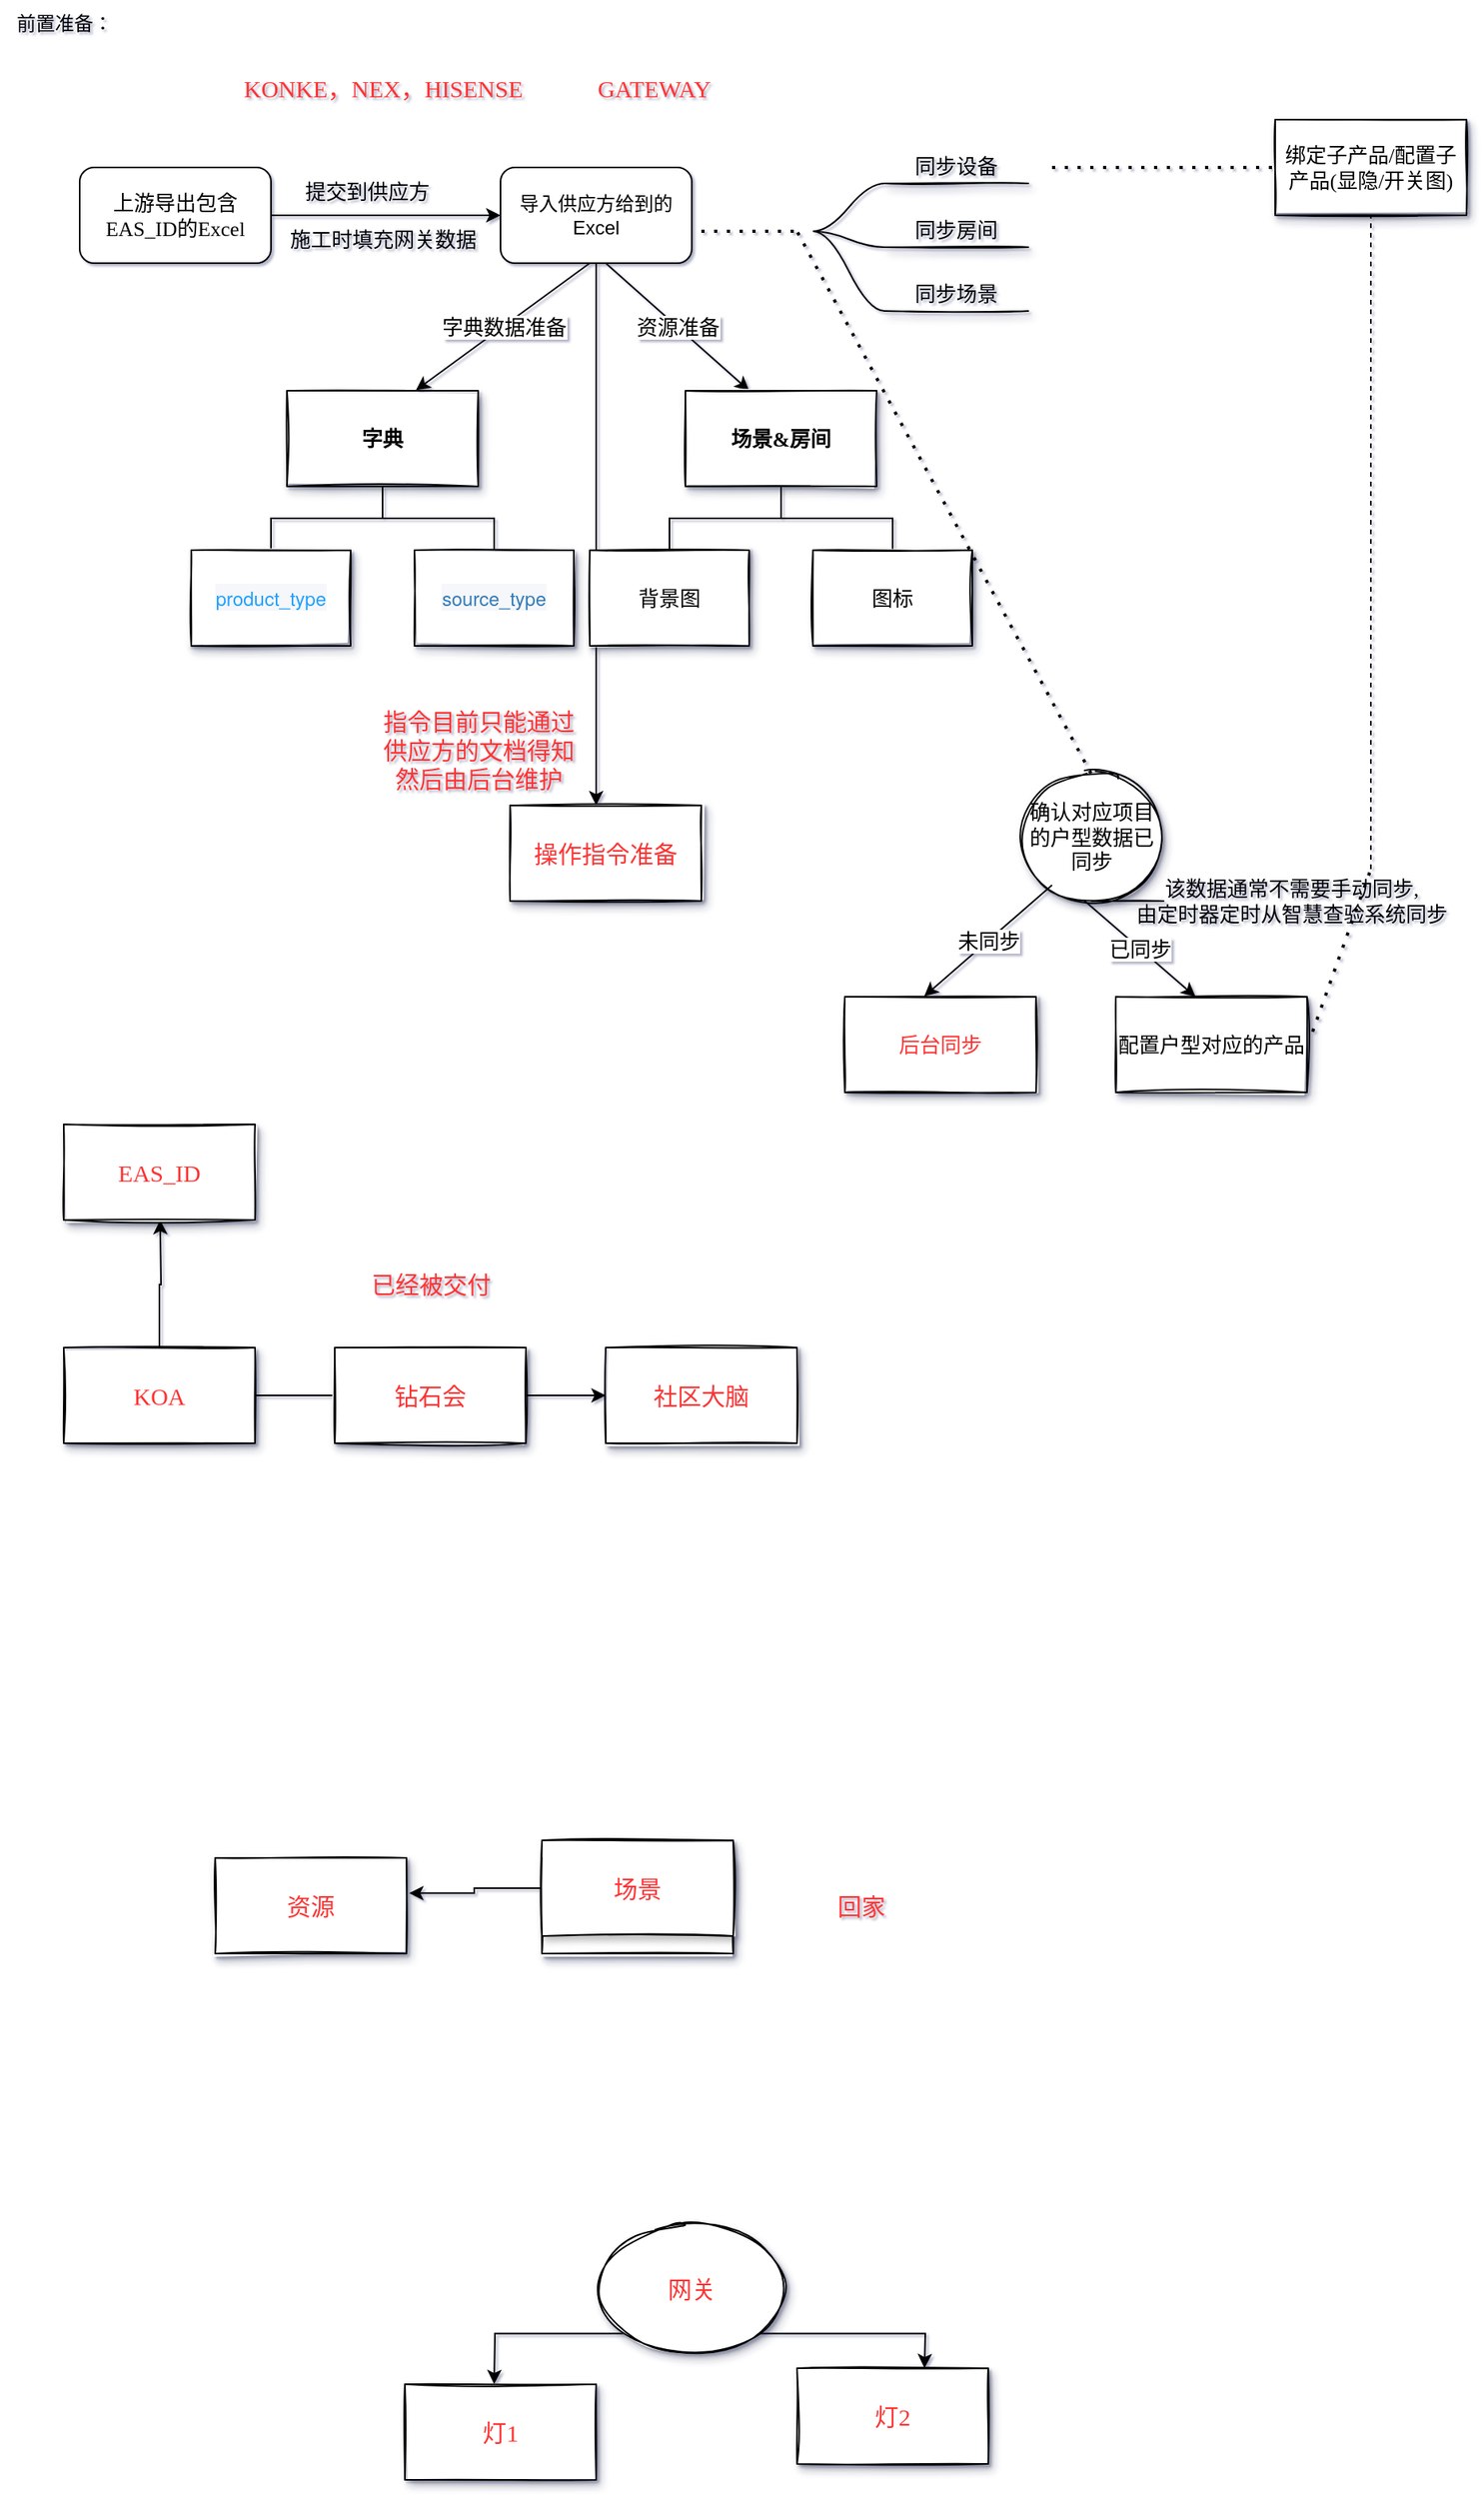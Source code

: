 <mxfile version="20.4.0" type="github" pages="3">
  <diagram id="gWpfDHFNE3KKYQMcA2ZL" name="第 1 页">
    <mxGraphModel dx="749" dy="496" grid="1" gridSize="10" guides="1" tooltips="1" connect="1" arrows="1" fold="1" page="1" pageScale="1" pageWidth="827" pageHeight="1169" math="0" shadow="1">
      <root>
        <mxCell id="0" />
        <mxCell id="1" parent="0" />
        <mxCell id="KSl4At89BIPdw04Hjlh8-6" value="前置准备：" style="text;html=1;align=center;verticalAlign=middle;resizable=0;points=[];autosize=1;strokeColor=none;fillColor=none;strokeWidth=18;" vertex="1" parent="1">
          <mxGeometry x="40" y="15" width="80" height="30" as="geometry" />
        </mxCell>
        <mxCell id="d_l_meYMVR6LQ_iqVjTL-1" style="edgeStyle=orthogonalEdgeStyle;rounded=0;orthogonalLoop=1;jettySize=auto;html=1;exitX=0.5;exitY=1;exitDx=0;exitDy=0;fontFamily=Verdana;fontSize=15;fontColor=#FF3333;" edge="1" parent="1" source="KSl4At89BIPdw04Hjlh8-81">
          <mxGeometry relative="1" as="geometry">
            <mxPoint x="414" y="520" as="targetPoint" />
          </mxGeometry>
        </mxCell>
        <mxCell id="KSl4At89BIPdw04Hjlh8-81" value="导入供应方给到的Excel" style="rounded=1;whiteSpace=wrap;html=1;" vertex="1" parent="1">
          <mxGeometry x="354" y="120" width="120" height="60" as="geometry" />
        </mxCell>
        <mxCell id="KSl4At89BIPdw04Hjlh8-82" style="edgeStyle=orthogonalEdgeStyle;rounded=0;orthogonalLoop=1;jettySize=auto;html=1;exitX=1;exitY=0.5;exitDx=0;exitDy=0;entryX=0;entryY=0.5;entryDx=0;entryDy=0;fontFamily=Verdana;fontSize=13;" edge="1" parent="1" source="KSl4At89BIPdw04Hjlh8-83" target="KSl4At89BIPdw04Hjlh8-81">
          <mxGeometry relative="1" as="geometry" />
        </mxCell>
        <mxCell id="KSl4At89BIPdw04Hjlh8-83" value="上游导出包含EAS_ID的Excel" style="rounded=1;whiteSpace=wrap;html=1;strokeWidth=1;fontFamily=Verdana;fontSize=13;strokeColor=default;" vertex="1" parent="1">
          <mxGeometry x="90" y="120" width="120" height="60" as="geometry" />
        </mxCell>
        <mxCell id="KSl4At89BIPdw04Hjlh8-84" value="提交到供应方" style="text;html=1;align=center;verticalAlign=middle;resizable=0;points=[];autosize=1;strokeColor=none;fillColor=none;fontSize=13;fontFamily=Verdana;" vertex="1" parent="1">
          <mxGeometry x="220" y="120" width="100" height="30" as="geometry" />
        </mxCell>
        <mxCell id="KSl4At89BIPdw04Hjlh8-85" value="施工时填充网关数据" style="text;html=1;align=center;verticalAlign=middle;resizable=0;points=[];autosize=1;strokeColor=none;fillColor=none;fontSize=13;fontFamily=Verdana;" vertex="1" parent="1">
          <mxGeometry x="210" y="150" width="140" height="30" as="geometry" />
        </mxCell>
        <mxCell id="KSl4At89BIPdw04Hjlh8-86" value="同步设备" style="whiteSpace=wrap;html=1;shape=partialRectangle;top=0;left=0;bottom=1;right=0;points=[[0,1],[1,1]];fillColor=none;align=center;verticalAlign=bottom;routingCenterY=0.5;snapToPoint=1;recursiveResize=0;autosize=1;treeFolding=1;treeMoving=1;newEdgeStyle={&quot;edgeStyle&quot;:&quot;entityRelationEdgeStyle&quot;,&quot;startArrow&quot;:&quot;none&quot;,&quot;endArrow&quot;:&quot;none&quot;,&quot;segment&quot;:10,&quot;curved&quot;:1};strokeColor=default;strokeWidth=1;fontFamily=Verdana;fontSize=13;shadow=1;sketch=1;" vertex="1" parent="1">
          <mxGeometry x="595" y="100" width="90" height="30" as="geometry" />
        </mxCell>
        <mxCell id="KSl4At89BIPdw04Hjlh8-87" value="" style="edgeStyle=entityRelationEdgeStyle;startArrow=none;endArrow=none;segment=10;curved=1;rounded=0;fontFamily=Verdana;fontSize=13;" edge="1" parent="1" target="KSl4At89BIPdw04Hjlh8-86">
          <mxGeometry relative="1" as="geometry">
            <mxPoint x="550" y="160" as="sourcePoint" />
          </mxGeometry>
        </mxCell>
        <mxCell id="KSl4At89BIPdw04Hjlh8-88" value="同步房间" style="whiteSpace=wrap;html=1;shape=partialRectangle;top=0;left=0;bottom=1;right=0;points=[[0,1],[1,1]];fillColor=none;align=center;verticalAlign=bottom;routingCenterY=0.5;snapToPoint=1;recursiveResize=0;autosize=1;treeFolding=1;treeMoving=1;newEdgeStyle={&quot;edgeStyle&quot;:&quot;entityRelationEdgeStyle&quot;,&quot;startArrow&quot;:&quot;none&quot;,&quot;endArrow&quot;:&quot;none&quot;,&quot;segment&quot;:10,&quot;curved&quot;:1};strokeColor=default;strokeWidth=1;fontFamily=Verdana;fontSize=13;shadow=1;sketch=1;" vertex="1" parent="1">
          <mxGeometry x="595" y="140" width="90" height="30" as="geometry" />
        </mxCell>
        <mxCell id="KSl4At89BIPdw04Hjlh8-89" value="" style="edgeStyle=entityRelationEdgeStyle;startArrow=none;endArrow=none;segment=10;curved=1;rounded=0;fontFamily=Verdana;fontSize=13;" edge="1" parent="1" target="KSl4At89BIPdw04Hjlh8-88">
          <mxGeometry relative="1" as="geometry">
            <mxPoint x="550" y="160" as="sourcePoint" />
          </mxGeometry>
        </mxCell>
        <mxCell id="KSl4At89BIPdw04Hjlh8-90" value="同步场景" style="whiteSpace=wrap;html=1;shape=partialRectangle;top=0;left=0;bottom=1;right=0;points=[[0,1],[1,1]];fillColor=none;align=center;verticalAlign=bottom;routingCenterY=0.5;snapToPoint=1;recursiveResize=0;autosize=1;treeFolding=1;treeMoving=1;newEdgeStyle={&quot;edgeStyle&quot;:&quot;entityRelationEdgeStyle&quot;,&quot;startArrow&quot;:&quot;none&quot;,&quot;endArrow&quot;:&quot;none&quot;,&quot;segment&quot;:10,&quot;curved&quot;:1};strokeColor=default;strokeWidth=1;fontFamily=Verdana;fontSize=13;shadow=1;sketch=1;" vertex="1" parent="1">
          <mxGeometry x="595" y="180" width="90" height="30" as="geometry" />
        </mxCell>
        <mxCell id="KSl4At89BIPdw04Hjlh8-91" value="" style="edgeStyle=entityRelationEdgeStyle;startArrow=none;endArrow=none;segment=10;curved=1;rounded=0;fontFamily=Verdana;fontSize=13;" edge="1" parent="1" target="KSl4At89BIPdw04Hjlh8-90">
          <mxGeometry relative="1" as="geometry">
            <mxPoint x="550" y="160" as="sourcePoint" />
          </mxGeometry>
        </mxCell>
        <mxCell id="KSl4At89BIPdw04Hjlh8-92" value="" style="edgeStyle=elbowEdgeStyle;elbow=vertical;startArrow=none;endArrow=none;rounded=0;fontFamily=Verdana;fontSize=13;" edge="1" parent="1" source="KSl4At89BIPdw04Hjlh8-94" target="KSl4At89BIPdw04Hjlh8-95">
          <mxGeometry relative="1" as="geometry" />
        </mxCell>
        <mxCell id="KSl4At89BIPdw04Hjlh8-93" value="" style="edgeStyle=elbowEdgeStyle;elbow=vertical;startArrow=none;endArrow=none;rounded=0;fontFamily=Verdana;fontSize=13;" edge="1" parent="1" source="KSl4At89BIPdw04Hjlh8-94" target="KSl4At89BIPdw04Hjlh8-96">
          <mxGeometry relative="1" as="geometry" />
        </mxCell>
        <UserObject label="&lt;span style=&quot;font-weight: 700;&quot;&gt;字典&lt;/span&gt;" treeRoot="1" id="KSl4At89BIPdw04Hjlh8-94">
          <mxCell style="whiteSpace=wrap;html=1;align=center;treeFolding=1;treeMoving=1;newEdgeStyle={&quot;edgeStyle&quot;:&quot;elbowEdgeStyle&quot;,&quot;startArrow&quot;:&quot;none&quot;,&quot;endArrow&quot;:&quot;none&quot;};shadow=1;sketch=1;strokeColor=default;strokeWidth=1;fontFamily=Verdana;fontSize=13;" vertex="1" parent="1">
            <mxGeometry x="220" y="260" width="120" height="60" as="geometry" />
          </mxCell>
        </UserObject>
        <mxCell id="KSl4At89BIPdw04Hjlh8-95" value="&lt;a href=&quot;http://10.220.88.97:8081/#/dict/type/data/60&quot; class=&quot;link-type&quot; style=&quot;box-sizing: inherit; background-color: rgb(245, 247, 250); cursor: pointer; color: rgb(32, 160, 255); text-decoration-line: none; font-family: &amp;quot;Helvetica Neue&amp;quot;, Helvetica, &amp;quot;PingFang SC&amp;quot;, &amp;quot;Hiragino Sans GB&amp;quot;, &amp;quot;Microsoft YaHei&amp;quot;, Arial, sans-serif; font-size: 12px;&quot;&gt;&lt;span style=&quot;box-sizing: inherit;&quot;&gt;product_type&lt;/span&gt;&lt;/a&gt;" style="whiteSpace=wrap;html=1;align=center;verticalAlign=middle;treeFolding=1;treeMoving=1;newEdgeStyle={&quot;edgeStyle&quot;:&quot;elbowEdgeStyle&quot;,&quot;startArrow&quot;:&quot;none&quot;,&quot;endArrow&quot;:&quot;none&quot;};shadow=1;sketch=1;strokeColor=default;strokeWidth=1;fontFamily=Verdana;fontSize=13;" vertex="1" parent="1">
          <mxGeometry x="160" y="360" width="100" height="60" as="geometry" />
        </mxCell>
        <mxCell id="KSl4At89BIPdw04Hjlh8-96" value="&lt;a href=&quot;http://10.220.88.97:8081/#/dict/type/data/58&quot; class=&quot;link-type&quot; style=&quot;box-sizing: inherit; background-color: rgb(245, 247, 250); cursor: pointer; color: rgb(51, 122, 183); text-decoration-line: none; font-family: &amp;quot;Helvetica Neue&amp;quot;, Helvetica, &amp;quot;PingFang SC&amp;quot;, &amp;quot;Hiragino Sans GB&amp;quot;, &amp;quot;Microsoft YaHei&amp;quot;, Arial, sans-serif; font-size: 12px;&quot;&gt;&lt;span style=&quot;box-sizing: inherit;&quot;&gt;source_type&lt;/span&gt;&lt;/a&gt;" style="whiteSpace=wrap;html=1;align=center;verticalAlign=middle;treeFolding=1;treeMoving=1;newEdgeStyle={&quot;edgeStyle&quot;:&quot;elbowEdgeStyle&quot;,&quot;startArrow&quot;:&quot;none&quot;,&quot;endArrow&quot;:&quot;none&quot;};shadow=1;sketch=1;strokeColor=default;strokeWidth=1;fontFamily=Verdana;fontSize=13;" vertex="1" parent="1">
          <mxGeometry x="300" y="360" width="100" height="60" as="geometry" />
        </mxCell>
        <mxCell id="KSl4At89BIPdw04Hjlh8-97" value="" style="endArrow=classic;html=1;rounded=0;fontFamily=Verdana;fontSize=13;entryX=0.674;entryY=-0.004;entryDx=0;entryDy=0;entryPerimeter=0;" edge="1" parent="1" target="KSl4At89BIPdw04Hjlh8-94">
          <mxGeometry relative="1" as="geometry">
            <mxPoint x="410" y="180" as="sourcePoint" />
            <mxPoint x="470" y="300" as="targetPoint" />
          </mxGeometry>
        </mxCell>
        <mxCell id="KSl4At89BIPdw04Hjlh8-98" value="字典数据准备" style="edgeLabel;resizable=0;html=1;align=center;verticalAlign=middle;shadow=1;sketch=1;strokeColor=default;strokeWidth=1;fontFamily=Verdana;fontSize=13;" connectable="0" vertex="1" parent="KSl4At89BIPdw04Hjlh8-97">
          <mxGeometry relative="1" as="geometry" />
        </mxCell>
        <mxCell id="KSl4At89BIPdw04Hjlh8-99" value="" style="endArrow=classic;html=1;rounded=0;fontFamily=Verdana;fontSize=13;" edge="1" parent="1">
          <mxGeometry relative="1" as="geometry">
            <mxPoint x="420" y="180" as="sourcePoint" />
            <mxPoint x="510" y="260" as="targetPoint" />
          </mxGeometry>
        </mxCell>
        <mxCell id="KSl4At89BIPdw04Hjlh8-100" value="资源准备" style="edgeLabel;resizable=0;html=1;align=center;verticalAlign=middle;shadow=1;sketch=1;strokeColor=default;strokeWidth=1;fontFamily=Verdana;fontSize=13;" connectable="0" vertex="1" parent="KSl4At89BIPdw04Hjlh8-99">
          <mxGeometry relative="1" as="geometry" />
        </mxCell>
        <mxCell id="KSl4At89BIPdw04Hjlh8-101" value="" style="edgeStyle=elbowEdgeStyle;elbow=vertical;startArrow=none;endArrow=none;rounded=0;fontFamily=Verdana;fontSize=13;" edge="1" parent="1" source="KSl4At89BIPdw04Hjlh8-103" target="KSl4At89BIPdw04Hjlh8-104">
          <mxGeometry relative="1" as="geometry" />
        </mxCell>
        <mxCell id="KSl4At89BIPdw04Hjlh8-102" value="" style="edgeStyle=elbowEdgeStyle;elbow=vertical;startArrow=none;endArrow=none;rounded=0;fontFamily=Verdana;fontSize=13;" edge="1" parent="1" source="KSl4At89BIPdw04Hjlh8-103" target="KSl4At89BIPdw04Hjlh8-105">
          <mxGeometry relative="1" as="geometry" />
        </mxCell>
        <UserObject label="&lt;span style=&quot;font-weight: 700;&quot;&gt;场景&amp;amp;房间&lt;/span&gt;" treeRoot="1" id="KSl4At89BIPdw04Hjlh8-103">
          <mxCell style="whiteSpace=wrap;html=1;align=center;treeFolding=1;treeMoving=1;newEdgeStyle={&quot;edgeStyle&quot;:&quot;elbowEdgeStyle&quot;,&quot;startArrow&quot;:&quot;none&quot;,&quot;endArrow&quot;:&quot;none&quot;};shadow=1;sketch=1;strokeColor=default;strokeWidth=1;fontFamily=Verdana;fontSize=13;" vertex="1" parent="1">
            <mxGeometry x="470" y="260" width="120" height="60" as="geometry" />
          </mxCell>
        </UserObject>
        <mxCell id="KSl4At89BIPdw04Hjlh8-104" value="背景图" style="whiteSpace=wrap;html=1;align=center;verticalAlign=middle;treeFolding=1;treeMoving=1;newEdgeStyle={&quot;edgeStyle&quot;:&quot;elbowEdgeStyle&quot;,&quot;startArrow&quot;:&quot;none&quot;,&quot;endArrow&quot;:&quot;none&quot;};shadow=1;sketch=1;strokeColor=default;strokeWidth=1;fontFamily=Verdana;fontSize=13;" vertex="1" parent="1">
          <mxGeometry x="410" y="360" width="100" height="60" as="geometry" />
        </mxCell>
        <mxCell id="KSl4At89BIPdw04Hjlh8-105" value="图标" style="whiteSpace=wrap;html=1;align=center;verticalAlign=middle;treeFolding=1;treeMoving=1;newEdgeStyle={&quot;edgeStyle&quot;:&quot;elbowEdgeStyle&quot;,&quot;startArrow&quot;:&quot;none&quot;,&quot;endArrow&quot;:&quot;none&quot;};shadow=1;sketch=1;strokeColor=default;strokeWidth=1;fontFamily=Verdana;fontSize=13;" vertex="1" parent="1">
          <mxGeometry x="550" y="360" width="100" height="60" as="geometry" />
        </mxCell>
        <mxCell id="KSl4At89BIPdw04Hjlh8-106" value="" style="endArrow=none;dashed=1;html=1;dashPattern=1 3;strokeWidth=2;rounded=0;fontFamily=Verdana;fontSize=13;" edge="1" parent="1">
          <mxGeometry width="50" height="50" relative="1" as="geometry">
            <mxPoint x="480" y="160" as="sourcePoint" />
            <mxPoint x="540" y="160" as="targetPoint" />
          </mxGeometry>
        </mxCell>
        <mxCell id="KSl4At89BIPdw04Hjlh8-107" value="" style="endArrow=none;dashed=1;html=1;dashPattern=1 3;strokeWidth=2;rounded=0;fontFamily=Verdana;fontSize=13;" edge="1" parent="1">
          <mxGeometry width="50" height="50" relative="1" as="geometry">
            <mxPoint x="724.47" y="500.0" as="sourcePoint" />
            <mxPoint x="540" y="160" as="targetPoint" />
          </mxGeometry>
        </mxCell>
        <mxCell id="KSl4At89BIPdw04Hjlh8-108" value="确认对应项目的户型数据已同步" style="shape=tapeData;whiteSpace=wrap;html=1;perimeter=ellipsePerimeter;shadow=1;sketch=1;strokeColor=default;strokeWidth=1;fontFamily=Verdana;fontSize=13;" vertex="1" parent="1">
          <mxGeometry x="680" y="500" width="90" height="80" as="geometry" />
        </mxCell>
        <mxCell id="KSl4At89BIPdw04Hjlh8-109" value="&lt;font color=&quot;#ff3333&quot;&gt;后台同步&lt;/font&gt;" style="rounded=0;whiteSpace=wrap;html=1;shadow=1;sketch=1;strokeColor=default;strokeWidth=1;fontFamily=Verdana;fontSize=13;" vertex="1" parent="1">
          <mxGeometry x="570" y="640" width="120" height="60" as="geometry" />
        </mxCell>
        <mxCell id="KSl4At89BIPdw04Hjlh8-110" value="" style="endArrow=classic;html=1;rounded=0;fontFamily=Verdana;fontSize=13;entryX=0.415;entryY=-0.004;entryDx=0;entryDy=0;entryPerimeter=0;" edge="1" parent="1" target="KSl4At89BIPdw04Hjlh8-109">
          <mxGeometry relative="1" as="geometry">
            <mxPoint x="700" y="570.0" as="sourcePoint" />
            <mxPoint x="785" y="600" as="targetPoint" />
          </mxGeometry>
        </mxCell>
        <mxCell id="KSl4At89BIPdw04Hjlh8-111" value="未同步" style="edgeLabel;resizable=0;html=1;align=center;verticalAlign=middle;shadow=1;sketch=1;strokeColor=default;strokeWidth=1;fontFamily=Verdana;fontSize=13;" connectable="0" vertex="1" parent="KSl4At89BIPdw04Hjlh8-110">
          <mxGeometry relative="1" as="geometry" />
        </mxCell>
        <mxCell id="KSl4At89BIPdw04Hjlh8-112" value="该数据通常不需要手动同步,&lt;br&gt;由定时器定时从智慧查验系统同步" style="text;html=1;align=center;verticalAlign=middle;resizable=0;points=[];autosize=1;strokeColor=none;fillColor=none;fontSize=13;fontFamily=Verdana;" vertex="1" parent="1">
          <mxGeometry x="740" y="560" width="220" height="40" as="geometry" />
        </mxCell>
        <mxCell id="KSl4At89BIPdw04Hjlh8-113" value="" style="endArrow=none;dashed=1;html=1;dashPattern=1 3;strokeWidth=2;rounded=0;fontFamily=Verdana;fontSize=13;" edge="1" parent="1">
          <mxGeometry width="50" height="50" relative="1" as="geometry">
            <mxPoint x="700" y="120" as="sourcePoint" />
            <mxPoint x="840" y="120" as="targetPoint" />
          </mxGeometry>
        </mxCell>
        <mxCell id="KSl4At89BIPdw04Hjlh8-114" value="绑定子产品/配置子产品(显隐/开关图)" style="rounded=0;whiteSpace=wrap;html=1;shadow=1;sketch=1;strokeColor=default;strokeWidth=1;fontFamily=Verdana;fontSize=13;" vertex="1" parent="1">
          <mxGeometry x="840" y="90" width="120" height="60" as="geometry" />
        </mxCell>
        <mxCell id="KSl4At89BIPdw04Hjlh8-115" value="w" style="endArrow=classic;html=1;rounded=0;fontFamily=Verdana;fontSize=13;" edge="1" parent="1">
          <mxGeometry relative="1" as="geometry">
            <mxPoint x="720" y="579.47" as="sourcePoint" />
            <mxPoint x="790" y="640.0" as="targetPoint" />
          </mxGeometry>
        </mxCell>
        <mxCell id="KSl4At89BIPdw04Hjlh8-116" value="已同步" style="edgeLabel;resizable=0;html=1;align=center;verticalAlign=middle;shadow=1;sketch=1;strokeColor=default;strokeWidth=1;fontFamily=Verdana;fontSize=13;" connectable="0" vertex="1" parent="KSl4At89BIPdw04Hjlh8-115">
          <mxGeometry relative="1" as="geometry" />
        </mxCell>
        <mxCell id="KSl4At89BIPdw04Hjlh8-117" value="配置户型对应的产品" style="rounded=0;whiteSpace=wrap;html=1;shadow=1;sketch=1;strokeColor=default;strokeWidth=1;fontFamily=Verdana;fontSize=13;" vertex="1" parent="1">
          <mxGeometry x="740" y="640" width="120" height="60" as="geometry" />
        </mxCell>
        <mxCell id="KSl4At89BIPdw04Hjlh8-118" value="" style="endArrow=none;dashed=1;html=1;rounded=0;fontFamily=Verdana;fontSize=13;" edge="1" parent="1">
          <mxGeometry width="50" height="50" relative="1" as="geometry">
            <mxPoint x="900" y="560.0" as="sourcePoint" />
            <mxPoint x="900" y="150" as="targetPoint" />
          </mxGeometry>
        </mxCell>
        <mxCell id="KSl4At89BIPdw04Hjlh8-119" value="" style="endArrow=none;dashed=1;html=1;dashPattern=1 3;strokeWidth=2;rounded=0;fontFamily=Verdana;fontSize=13;exitX=1.029;exitY=0.365;exitDx=0;exitDy=0;exitPerimeter=0;" edge="1" parent="1" source="KSl4At89BIPdw04Hjlh8-117">
          <mxGeometry width="50" height="50" relative="1" as="geometry">
            <mxPoint x="850" y="610" as="sourcePoint" />
            <mxPoint x="900" y="560.0" as="targetPoint" />
          </mxGeometry>
        </mxCell>
        <mxCell id="d_l_meYMVR6LQ_iqVjTL-2" value="操作指令准备" style="rounded=0;whiteSpace=wrap;html=1;shadow=1;sketch=1;strokeColor=default;strokeWidth=1;fontFamily=Verdana;fontSize=15;fontColor=#FF3333;" vertex="1" parent="1">
          <mxGeometry x="360" y="520" width="120" height="60" as="geometry" />
        </mxCell>
        <mxCell id="d_l_meYMVR6LQ_iqVjTL-3" value="指令目前只能通过&lt;br&gt;供应方的文档得知&lt;br&gt;然后由后台维护" style="text;html=1;align=center;verticalAlign=middle;resizable=0;points=[];autosize=1;strokeColor=none;fillColor=none;fontSize=15;fontFamily=Verdana;fontColor=#FF3333;" vertex="1" parent="1">
          <mxGeometry x="270" y="450" width="140" height="70" as="geometry" />
        </mxCell>
        <mxCell id="AQFrwF7pHFAdXbbFIqoO-1" value="社区大脑" style="rounded=0;whiteSpace=wrap;html=1;shadow=1;sketch=1;strokeColor=default;strokeWidth=1;fontFamily=Verdana;fontSize=15;fontColor=#FF3333;" vertex="1" parent="1">
          <mxGeometry x="420" y="860" width="120" height="60" as="geometry" />
        </mxCell>
        <mxCell id="AQFrwF7pHFAdXbbFIqoO-3" style="edgeStyle=orthogonalEdgeStyle;rounded=0;orthogonalLoop=1;jettySize=auto;html=1;exitX=1;exitY=0.5;exitDx=0;exitDy=0;entryX=0;entryY=0.5;entryDx=0;entryDy=0;fontFamily=Verdana;fontSize=15;fontColor=#FF3333;" edge="1" parent="1" source="AQFrwF7pHFAdXbbFIqoO-2" target="AQFrwF7pHFAdXbbFIqoO-1">
          <mxGeometry relative="1" as="geometry" />
        </mxCell>
        <mxCell id="AQFrwF7pHFAdXbbFIqoO-6" style="edgeStyle=orthogonalEdgeStyle;rounded=0;orthogonalLoop=1;jettySize=auto;html=1;exitX=0.5;exitY=0;exitDx=0;exitDy=0;fontFamily=Verdana;fontSize=15;fontColor=#FF3333;" edge="1" parent="1" source="AQFrwF7pHFAdXbbFIqoO-2">
          <mxGeometry relative="1" as="geometry">
            <mxPoint x="140.455" y="780" as="targetPoint" />
          </mxGeometry>
        </mxCell>
        <mxCell id="AQFrwF7pHFAdXbbFIqoO-2" value="KOA" style="rounded=0;whiteSpace=wrap;html=1;shadow=1;sketch=1;strokeColor=default;strokeWidth=1;fontFamily=Verdana;fontSize=15;fontColor=#FF3333;" vertex="1" parent="1">
          <mxGeometry x="80" y="860" width="120" height="60" as="geometry" />
        </mxCell>
        <mxCell id="AQFrwF7pHFAdXbbFIqoO-4" value="钻石会" style="rounded=0;whiteSpace=wrap;html=1;shadow=1;sketch=1;strokeColor=default;strokeWidth=1;fontFamily=Verdana;fontSize=15;fontColor=#FF3333;" vertex="1" parent="1">
          <mxGeometry x="250" y="860" width="120" height="60" as="geometry" />
        </mxCell>
        <mxCell id="AQFrwF7pHFAdXbbFIqoO-5" value="已经被交付" style="text;html=1;align=center;verticalAlign=middle;resizable=0;points=[];autosize=1;strokeColor=none;fillColor=none;fontSize=15;fontFamily=Verdana;fontColor=#FF3333;" vertex="1" parent="1">
          <mxGeometry x="260" y="805" width="100" height="30" as="geometry" />
        </mxCell>
        <mxCell id="AQFrwF7pHFAdXbbFIqoO-7" value="EAS_ID" style="rounded=0;whiteSpace=wrap;html=1;shadow=1;sketch=1;strokeColor=default;strokeWidth=1;fontFamily=Verdana;fontSize=15;fontColor=#FF3333;" vertex="1" parent="1">
          <mxGeometry x="80" y="720" width="120" height="60" as="geometry" />
        </mxCell>
        <mxCell id="AQFrwF7pHFAdXbbFIqoO-8" value="KONKE，NEX，HISENSE" style="text;html=1;align=center;verticalAlign=middle;resizable=0;points=[];autosize=1;strokeColor=none;fillColor=none;fontSize=15;fontFamily=Verdana;fontColor=#FF3333;" vertex="1" parent="1">
          <mxGeometry x="175" y="55" width="210" height="30" as="geometry" />
        </mxCell>
        <mxCell id="AQFrwF7pHFAdXbbFIqoO-9" value="GATEWAY" style="text;html=1;align=center;verticalAlign=middle;resizable=0;points=[];autosize=1;strokeColor=none;fillColor=none;fontSize=15;fontFamily=Verdana;fontColor=#FF3333;" vertex="1" parent="1">
          <mxGeometry x="400" y="55" width="100" height="30" as="geometry" />
        </mxCell>
        <mxCell id="AQFrwF7pHFAdXbbFIqoO-13" value="" style="rounded=0;whiteSpace=wrap;html=1;shadow=1;sketch=1;strokeColor=default;strokeWidth=1;fontFamily=Verdana;fontSize=15;fontColor=#FF3333;" vertex="1" parent="1">
          <mxGeometry x="380" y="1180" width="120" height="60" as="geometry" />
        </mxCell>
        <mxCell id="AQFrwF7pHFAdXbbFIqoO-16" style="edgeStyle=orthogonalEdgeStyle;rounded=0;orthogonalLoop=1;jettySize=auto;html=1;exitX=0;exitY=0.5;exitDx=0;exitDy=0;entryX=1.014;entryY=0.368;entryDx=0;entryDy=0;entryPerimeter=0;fontFamily=Verdana;fontSize=15;fontColor=#FF3333;" edge="1" parent="1" source="AQFrwF7pHFAdXbbFIqoO-14" target="AQFrwF7pHFAdXbbFIqoO-15">
          <mxGeometry relative="1" as="geometry" />
        </mxCell>
        <mxCell id="AQFrwF7pHFAdXbbFIqoO-14" value="场景" style="rounded=0;whiteSpace=wrap;html=1;shadow=1;sketch=1;strokeColor=default;strokeWidth=1;fontFamily=Verdana;fontSize=15;fontColor=#FF3333;" vertex="1" parent="1">
          <mxGeometry x="380" y="1169" width="120" height="60" as="geometry" />
        </mxCell>
        <mxCell id="AQFrwF7pHFAdXbbFIqoO-15" value="资源" style="rounded=0;whiteSpace=wrap;html=1;shadow=1;sketch=1;strokeColor=default;strokeWidth=1;fontFamily=Verdana;fontSize=15;fontColor=#FF3333;" vertex="1" parent="1">
          <mxGeometry x="175" y="1180" width="120" height="60" as="geometry" />
        </mxCell>
        <mxCell id="AQFrwF7pHFAdXbbFIqoO-17" value="回家" style="text;html=1;align=center;verticalAlign=middle;resizable=0;points=[];autosize=1;strokeColor=none;fillColor=none;fontSize=15;fontFamily=Verdana;fontColor=#FF3333;" vertex="1" parent="1">
          <mxGeometry x="555" y="1195" width="50" height="30" as="geometry" />
        </mxCell>
        <mxCell id="WO8gcXk6ZF6oJcjy11VP-2" style="edgeStyle=orthogonalEdgeStyle;rounded=0;orthogonalLoop=1;jettySize=auto;html=1;exitX=0;exitY=1;exitDx=0;exitDy=0;fontFamily=Verdana;fontSize=15;fontColor=#FF3333;" edge="1" parent="1" source="WO8gcXk6ZF6oJcjy11VP-1">
          <mxGeometry relative="1" as="geometry">
            <mxPoint x="350" y="1510" as="targetPoint" />
          </mxGeometry>
        </mxCell>
        <mxCell id="WO8gcXk6ZF6oJcjy11VP-4" style="edgeStyle=orthogonalEdgeStyle;rounded=0;orthogonalLoop=1;jettySize=auto;html=1;exitX=1;exitY=1;exitDx=0;exitDy=0;fontFamily=Verdana;fontSize=15;fontColor=#FF3333;" edge="1" parent="1" source="WO8gcXk6ZF6oJcjy11VP-1">
          <mxGeometry relative="1" as="geometry">
            <mxPoint x="620" y="1500" as="targetPoint" />
          </mxGeometry>
        </mxCell>
        <mxCell id="WO8gcXk6ZF6oJcjy11VP-1" value="网关" style="ellipse;whiteSpace=wrap;html=1;shadow=1;sketch=1;strokeColor=default;strokeWidth=1;fontFamily=Verdana;fontSize=15;fontColor=#FF3333;" vertex="1" parent="1">
          <mxGeometry x="414" y="1410" width="120" height="80" as="geometry" />
        </mxCell>
        <mxCell id="WO8gcXk6ZF6oJcjy11VP-3" value="灯1" style="rounded=0;whiteSpace=wrap;html=1;shadow=1;sketch=1;strokeColor=default;strokeWidth=1;fontFamily=Verdana;fontSize=15;fontColor=#FF3333;" vertex="1" parent="1">
          <mxGeometry x="294" y="1510" width="120" height="60" as="geometry" />
        </mxCell>
        <mxCell id="WO8gcXk6ZF6oJcjy11VP-5" value="灯2" style="rounded=0;whiteSpace=wrap;html=1;shadow=1;sketch=1;strokeColor=default;strokeWidth=1;fontFamily=Verdana;fontSize=15;fontColor=#FF3333;" vertex="1" parent="1">
          <mxGeometry x="540" y="1500" width="120" height="60" as="geometry" />
        </mxCell>
      </root>
    </mxGraphModel>
  </diagram>
  <diagram id="MbNCm1r9F3K5iD98pZZq" name="第 2 页">
    <mxGraphModel dx="1692" dy="561" grid="1" gridSize="10" guides="1" tooltips="1" connect="1" arrows="1" fold="1" page="1" pageScale="1" pageWidth="827" pageHeight="1169" math="0" shadow="0">
      <root>
        <mxCell id="0" />
        <mxCell id="1" parent="0" />
        <mxCell id="KFzVTJrG9wokYDyDmrX3-46" value="Actor" style="shape=umlActor;verticalLabelPosition=bottom;verticalAlign=top;html=1;outlineConnect=0;shadow=1;sketch=1;strokeColor=default;strokeWidth=1;fontFamily=Verdana;fontSize=13;" vertex="1" parent="1">
          <mxGeometry x="185" y="140" width="30" height="60" as="geometry" />
        </mxCell>
        <mxCell id="KFzVTJrG9wokYDyDmrX3-47" value="" style="endArrow=classic;startArrow=classic;html=1;rounded=0;fontFamily=Verdana;fontSize=13;entryX=0;entryY=0.5;entryDx=0;entryDy=0;" edge="1" parent="1" target="KFzVTJrG9wokYDyDmrX3-52">
          <mxGeometry width="50" height="50" relative="1" as="geometry">
            <mxPoint x="215" y="180" as="sourcePoint" />
            <mxPoint x="305.0" y="180" as="targetPoint" />
          </mxGeometry>
        </mxCell>
        <mxCell id="KFzVTJrG9wokYDyDmrX3-48" value="授权手机号" style="edgeLabel;html=1;align=center;verticalAlign=middle;resizable=0;points=[];fontSize=13;fontFamily=Verdana;fontColor=#7EA6E0;" vertex="1" connectable="0" parent="KFzVTJrG9wokYDyDmrX3-47">
          <mxGeometry x="0.001" y="-1" relative="1" as="geometry">
            <mxPoint x="-1" y="-1" as="offset" />
          </mxGeometry>
        </mxCell>
        <mxCell id="KFzVTJrG9wokYDyDmrX3-49" style="edgeStyle=orthogonalEdgeStyle;rounded=0;orthogonalLoop=1;jettySize=auto;html=1;exitX=0.5;exitY=1;exitDx=0;exitDy=0;fontFamily=Verdana;fontSize=13;fontColor=#7EA6E0;entryX=0.5;entryY=0;entryDx=0;entryDy=0;" edge="1" parent="1" source="KFzVTJrG9wokYDyDmrX3-52" target="KFzVTJrG9wokYDyDmrX3-59">
          <mxGeometry relative="1" as="geometry">
            <mxPoint x="345.0" y="270" as="targetPoint" />
          </mxGeometry>
        </mxCell>
        <mxCell id="KFzVTJrG9wokYDyDmrX3-50" style="edgeStyle=orthogonalEdgeStyle;rounded=0;orthogonalLoop=1;jettySize=auto;html=1;exitX=1;exitY=0.5;exitDx=0;exitDy=0;entryX=0;entryY=0.5;entryDx=0;entryDy=0;fontFamily=Verdana;fontSize=13;fontColor=#000000;" edge="1" parent="1" source="KFzVTJrG9wokYDyDmrX3-52" target="KFzVTJrG9wokYDyDmrX3-78">
          <mxGeometry relative="1" as="geometry" />
        </mxCell>
        <mxCell id="KFzVTJrG9wokYDyDmrX3-51" value="查询网关下的数据" style="edgeLabel;html=1;align=center;verticalAlign=middle;resizable=0;points=[];fontSize=13;fontFamily=Verdana;fontColor=#000000;" vertex="1" connectable="0" parent="KFzVTJrG9wokYDyDmrX3-50">
          <mxGeometry x="-0.092" relative="1" as="geometry">
            <mxPoint as="offset" />
          </mxGeometry>
        </mxCell>
        <mxCell id="KFzVTJrG9wokYDyDmrX3-52" value="通过手机号查找业主的房屋数据" style="rounded=0;whiteSpace=wrap;html=1;shadow=1;sketch=1;strokeColor=default;strokeWidth=1;fontFamily=Verdana;fontSize=13;" vertex="1" parent="1">
          <mxGeometry x="395" y="150" width="120" height="60" as="geometry" />
        </mxCell>
        <mxCell id="KFzVTJrG9wokYDyDmrX3-53" value="&lt;font style=&quot;font-size: 17px;&quot; color=&quot;#7ea6e0&quot;&gt;业务流程&lt;/font&gt;" style="text;html=1;align=center;verticalAlign=middle;resizable=0;points=[];autosize=1;strokeColor=none;fillColor=none;fontSize=13;fontFamily=Verdana;fontColor=#FF3333;" vertex="1" parent="1">
          <mxGeometry x="110" y="60" width="90" height="30" as="geometry" />
        </mxCell>
        <mxCell id="KFzVTJrG9wokYDyDmrX3-54" value="&lt;span style=&quot;color: rgb(255, 51, 51);&quot;&gt;owner表必须有业主的手机号&lt;/span&gt;" style="text;html=1;align=center;verticalAlign=middle;resizable=0;points=[];autosize=1;strokeColor=none;fillColor=none;fontSize=13;fontFamily=Verdana;fontColor=#7EA6E0;" vertex="1" parent="1">
          <mxGeometry x="365" y="120" width="190" height="30" as="geometry" />
        </mxCell>
        <mxCell id="KFzVTJrG9wokYDyDmrX3-55" style="edgeStyle=orthogonalEdgeStyle;rounded=0;orthogonalLoop=1;jettySize=auto;html=1;exitX=0.5;exitY=1;exitDx=0;exitDy=0;fontFamily=Verdana;fontSize=13;fontColor=#000000;" edge="1" parent="1" source="KFzVTJrG9wokYDyDmrX3-59">
          <mxGeometry relative="1" as="geometry">
            <mxPoint x="345" y="400" as="targetPoint" />
          </mxGeometry>
        </mxCell>
        <mxCell id="KFzVTJrG9wokYDyDmrX3-56" value="True" style="edgeLabel;html=1;align=center;verticalAlign=middle;resizable=0;points=[];fontSize=13;fontFamily=Verdana;fontColor=#000000;" vertex="1" connectable="0" parent="KFzVTJrG9wokYDyDmrX3-55">
          <mxGeometry x="0.059" y="3" relative="1" as="geometry">
            <mxPoint x="1" as="offset" />
          </mxGeometry>
        </mxCell>
        <mxCell id="KFzVTJrG9wokYDyDmrX3-57" style="edgeStyle=orthogonalEdgeStyle;rounded=0;orthogonalLoop=1;jettySize=auto;html=1;exitX=0.5;exitY=1;exitDx=0;exitDy=0;fontFamily=Verdana;fontSize=13;fontColor=#000000;entryX=1;entryY=0.5;entryDx=0;entryDy=0;" edge="1" parent="1" source="KFzVTJrG9wokYDyDmrX3-59" target="KFzVTJrG9wokYDyDmrX3-66">
          <mxGeometry relative="1" as="geometry">
            <mxPoint x="565" y="420" as="targetPoint" />
          </mxGeometry>
        </mxCell>
        <mxCell id="KFzVTJrG9wokYDyDmrX3-58" value="False" style="edgeLabel;html=1;align=center;verticalAlign=middle;resizable=0;points=[];fontSize=13;fontFamily=Verdana;fontColor=#000000;" vertex="1" connectable="0" parent="KFzVTJrG9wokYDyDmrX3-57">
          <mxGeometry x="-0.016" y="-3" relative="1" as="geometry">
            <mxPoint as="offset" />
          </mxGeometry>
        </mxCell>
        <mxCell id="KFzVTJrG9wokYDyDmrX3-59" value="&lt;font color=&quot;#000000&quot;&gt;登陆用户是否为查验员&lt;/font&gt;" style="rounded=0;whiteSpace=wrap;html=1;shadow=1;sketch=1;strokeColor=default;strokeWidth=1;fontFamily=Verdana;fontSize=13;fontColor=#7EA6E0;" vertex="1" parent="1">
          <mxGeometry x="395" y="270" width="120" height="60" as="geometry" />
        </mxCell>
        <mxCell id="KFzVTJrG9wokYDyDmrX3-60" style="edgeStyle=orthogonalEdgeStyle;rounded=0;orthogonalLoop=1;jettySize=auto;html=1;exitX=0.5;exitY=1;exitDx=0;exitDy=0;fontFamily=Verdana;fontSize=13;fontColor=#000000;" edge="1" parent="1" source="KFzVTJrG9wokYDyDmrX3-61">
          <mxGeometry relative="1" as="geometry">
            <mxPoint x="344.789" y="530" as="targetPoint" />
          </mxGeometry>
        </mxCell>
        <mxCell id="KFzVTJrG9wokYDyDmrX3-61" value="查出查验员关联的房屋" style="rounded=0;whiteSpace=wrap;html=1;shadow=1;sketch=1;strokeColor=default;strokeWidth=1;fontFamily=Verdana;fontSize=13;fontColor=#000000;" vertex="1" parent="1">
          <mxGeometry x="285" y="400" width="120" height="60" as="geometry" />
        </mxCell>
        <mxCell id="KFzVTJrG9wokYDyDmrX3-62" style="edgeStyle=orthogonalEdgeStyle;rounded=0;orthogonalLoop=1;jettySize=auto;html=1;exitX=0.5;exitY=1;exitDx=0;exitDy=0;fontFamily=Verdana;fontSize=13;fontColor=#000000;" edge="1" parent="1" source="KFzVTJrG9wokYDyDmrX3-66">
          <mxGeometry relative="1" as="geometry">
            <mxPoint x="235" y="650" as="targetPoint" />
          </mxGeometry>
        </mxCell>
        <mxCell id="KFzVTJrG9wokYDyDmrX3-63" value="True" style="edgeLabel;html=1;align=center;verticalAlign=middle;resizable=0;points=[];fontSize=13;fontFamily=Verdana;fontColor=#000000;" vertex="1" connectable="0" parent="KFzVTJrG9wokYDyDmrX3-62">
          <mxGeometry x="0.03" y="2" relative="1" as="geometry">
            <mxPoint as="offset" />
          </mxGeometry>
        </mxCell>
        <mxCell id="KFzVTJrG9wokYDyDmrX3-64" style="edgeStyle=orthogonalEdgeStyle;rounded=0;orthogonalLoop=1;jettySize=auto;html=1;exitX=0.5;exitY=1;exitDx=0;exitDy=0;fontFamily=Verdana;fontSize=13;fontColor=#000000;" edge="1" parent="1" source="KFzVTJrG9wokYDyDmrX3-66">
          <mxGeometry relative="1" as="geometry">
            <mxPoint x="435" y="650" as="targetPoint" />
          </mxGeometry>
        </mxCell>
        <mxCell id="KFzVTJrG9wokYDyDmrX3-65" value="False" style="edgeLabel;html=1;align=center;verticalAlign=middle;resizable=0;points=[];fontSize=13;fontFamily=Verdana;fontColor=#000000;" vertex="1" connectable="0" parent="KFzVTJrG9wokYDyDmrX3-64">
          <mxGeometry x="0.008" y="-3" relative="1" as="geometry">
            <mxPoint as="offset" />
          </mxGeometry>
        </mxCell>
        <mxCell id="KFzVTJrG9wokYDyDmrX3-66" value="登陆用户是否为业主" style="rounded=0;whiteSpace=wrap;html=1;shadow=1;sketch=1;strokeColor=default;strokeWidth=1;fontFamily=Verdana;fontSize=13;fontColor=#000000;" vertex="1" parent="1">
          <mxGeometry x="285" y="530" width="120" height="60" as="geometry" />
        </mxCell>
        <mxCell id="KFzVTJrG9wokYDyDmrX3-67" style="edgeStyle=orthogonalEdgeStyle;rounded=0;orthogonalLoop=1;jettySize=auto;html=1;exitX=0.5;exitY=1;exitDx=0;exitDy=0;fontFamily=Verdana;fontSize=13;fontColor=#000000;" edge="1" parent="1" source="KFzVTJrG9wokYDyDmrX3-68">
          <mxGeometry relative="1" as="geometry">
            <mxPoint x="335" y="770" as="targetPoint" />
          </mxGeometry>
        </mxCell>
        <mxCell id="KFzVTJrG9wokYDyDmrX3-68" value="查出查验员为业主的房屋" style="rounded=0;whiteSpace=wrap;html=1;shadow=1;sketch=1;strokeColor=default;strokeWidth=1;fontFamily=Verdana;fontSize=13;fontColor=#000000;" vertex="1" parent="1">
          <mxGeometry x="175" y="650" width="120" height="60" as="geometry" />
        </mxCell>
        <mxCell id="KFzVTJrG9wokYDyDmrX3-69" style="edgeStyle=orthogonalEdgeStyle;rounded=0;orthogonalLoop=1;jettySize=auto;html=1;exitX=0.5;exitY=1;exitDx=0;exitDy=0;fontFamily=Verdana;fontSize=13;fontColor=#000000;" edge="1" parent="1" source="KFzVTJrG9wokYDyDmrX3-70">
          <mxGeometry relative="1" as="geometry">
            <mxPoint x="335" y="770" as="targetPoint" />
          </mxGeometry>
        </mxCell>
        <mxCell id="KFzVTJrG9wokYDyDmrX3-70" value="返回空数据集" style="rounded=0;whiteSpace=wrap;html=1;shadow=1;sketch=1;strokeColor=default;strokeWidth=1;fontFamily=Verdana;fontSize=13;fontColor=#000000;" vertex="1" parent="1">
          <mxGeometry x="375" y="650" width="120" height="60" as="geometry" />
        </mxCell>
        <mxCell id="KFzVTJrG9wokYDyDmrX3-71" value="合并房屋数据" style="rounded=0;whiteSpace=wrap;html=1;shadow=1;sketch=1;strokeColor=default;strokeWidth=1;fontFamily=Verdana;fontSize=13;fontColor=#000000;" vertex="1" parent="1">
          <mxGeometry x="275" y="770" width="120" height="60" as="geometry" />
        </mxCell>
        <mxCell id="KFzVTJrG9wokYDyDmrX3-72" value="" style="endArrow=classic;html=1;rounded=0;fontFamily=Verdana;fontSize=13;fontColor=#000000;" edge="1" parent="1">
          <mxGeometry width="50" height="50" relative="1" as="geometry">
            <mxPoint x="275" y="800" as="sourcePoint" />
            <mxPoint x="45" y="800" as="targetPoint" />
          </mxGeometry>
        </mxCell>
        <mxCell id="KFzVTJrG9wokYDyDmrX3-73" value="" style="endArrow=classic;html=1;rounded=0;fontFamily=Verdana;fontSize=13;fontColor=#000000;" edge="1" parent="1">
          <mxGeometry width="50" height="50" relative="1" as="geometry">
            <mxPoint x="45" y="810" as="sourcePoint" />
            <mxPoint x="45" y="120.0" as="targetPoint" />
          </mxGeometry>
        </mxCell>
        <mxCell id="KFzVTJrG9wokYDyDmrX3-74" value="此房屋数据包含核心网关值" style="edgeLabel;html=1;align=center;verticalAlign=middle;resizable=0;points=[];fontSize=13;fontFamily=Verdana;fontColor=#000000;" vertex="1" connectable="0" parent="KFzVTJrG9wokYDyDmrX3-73">
          <mxGeometry x="-0.0" y="4" relative="1" as="geometry">
            <mxPoint as="offset" />
          </mxGeometry>
        </mxCell>
        <mxCell id="KFzVTJrG9wokYDyDmrX3-75" value="" style="endArrow=classic;html=1;rounded=0;fontFamily=Verdana;fontSize=13;fontColor=#000000;" edge="1" parent="1">
          <mxGeometry width="50" height="50" relative="1" as="geometry">
            <mxPoint x="45" y="120.0" as="sourcePoint" />
            <mxPoint x="465" y="120.0" as="targetPoint" />
          </mxGeometry>
        </mxCell>
        <mxCell id="KFzVTJrG9wokYDyDmrX3-76" value="" style="endArrow=classic;html=1;rounded=0;fontFamily=Verdana;fontSize=13;fontColor=#000000;" edge="1" parent="1">
          <mxGeometry width="50" height="50" relative="1" as="geometry">
            <mxPoint x="459.47" y="120.0" as="sourcePoint" />
            <mxPoint x="459.47" y="150" as="targetPoint" />
          </mxGeometry>
        </mxCell>
        <mxCell id="KFzVTJrG9wokYDyDmrX3-77" style="edgeStyle=orthogonalEdgeStyle;rounded=0;orthogonalLoop=1;jettySize=auto;html=1;exitX=0.5;exitY=1;exitDx=0;exitDy=0;fontFamily=Verdana;fontSize=13;fontColor=#000000;" edge="1" parent="1" source="KFzVTJrG9wokYDyDmrX3-78">
          <mxGeometry relative="1" as="geometry">
            <mxPoint x="795" y="280" as="targetPoint" />
          </mxGeometry>
        </mxCell>
        <mxCell id="KFzVTJrG9wokYDyDmrX3-78" value="&lt;span style=&quot;background-color: rgb(255, 255, 255);&quot;&gt;设备/场景/房间&lt;/span&gt;" style="rounded=0;whiteSpace=wrap;html=1;shadow=1;sketch=1;strokeColor=default;strokeWidth=1;fontFamily=Verdana;fontSize=13;fontColor=#000000;" vertex="1" parent="1">
          <mxGeometry x="735" y="150" width="120" height="60" as="geometry" />
        </mxCell>
        <mxCell id="KFzVTJrG9wokYDyDmrX3-79" value="True" style="edgeStyle=orthogonalEdgeStyle;rounded=0;orthogonalLoop=1;jettySize=auto;html=1;exitX=0.5;exitY=1;exitDx=0;exitDy=0;fontFamily=Verdana;fontSize=13;fontColor=#000000;" edge="1" parent="1" source="KFzVTJrG9wokYDyDmrX3-82">
          <mxGeometry relative="1" as="geometry">
            <mxPoint x="675" y="420" as="targetPoint" />
          </mxGeometry>
        </mxCell>
        <mxCell id="KFzVTJrG9wokYDyDmrX3-80" style="edgeStyle=orthogonalEdgeStyle;rounded=0;orthogonalLoop=1;jettySize=auto;html=1;exitX=0.5;exitY=1;exitDx=0;exitDy=0;fontFamily=Verdana;fontSize=13;fontColor=#000000;" edge="1" parent="1" source="KFzVTJrG9wokYDyDmrX3-82">
          <mxGeometry relative="1" as="geometry">
            <mxPoint x="915" y="420" as="targetPoint" />
          </mxGeometry>
        </mxCell>
        <mxCell id="KFzVTJrG9wokYDyDmrX3-81" value="False" style="edgeLabel;html=1;align=center;verticalAlign=middle;resizable=0;points=[];fontSize=13;fontFamily=Verdana;fontColor=#000000;" vertex="1" connectable="0" parent="KFzVTJrG9wokYDyDmrX3-80">
          <mxGeometry x="0.075" y="1" relative="1" as="geometry">
            <mxPoint as="offset" />
          </mxGeometry>
        </mxCell>
        <mxCell id="KFzVTJrG9wokYDyDmrX3-82" value="是否具有环境传感设备" style="rounded=0;whiteSpace=wrap;html=1;shadow=1;sketch=1;strokeColor=default;strokeWidth=1;fontFamily=Verdana;fontSize=13;fontColor=#000000;" vertex="1" parent="1">
          <mxGeometry x="735" y="280" width="120" height="60" as="geometry" />
        </mxCell>
        <mxCell id="KFzVTJrG9wokYDyDmrX3-83" style="edgeStyle=orthogonalEdgeStyle;rounded=0;orthogonalLoop=1;jettySize=auto;html=1;exitX=0.5;exitY=1;exitDx=0;exitDy=0;fontFamily=Verdana;fontSize=13;fontColor=#000000;" edge="1" parent="1" source="KFzVTJrG9wokYDyDmrX3-84">
          <mxGeometry relative="1" as="geometry">
            <mxPoint x="795" y="540" as="targetPoint" />
          </mxGeometry>
        </mxCell>
        <mxCell id="KFzVTJrG9wokYDyDmrX3-84" value="封装环境数据" style="rounded=0;whiteSpace=wrap;html=1;shadow=1;sketch=1;strokeColor=default;strokeWidth=1;fontFamily=Verdana;fontSize=13;fontColor=#000000;" vertex="1" parent="1">
          <mxGeometry x="615" y="420" width="120" height="60" as="geometry" />
        </mxCell>
        <mxCell id="KFzVTJrG9wokYDyDmrX3-85" style="edgeStyle=orthogonalEdgeStyle;rounded=0;orthogonalLoop=1;jettySize=auto;html=1;exitX=0.5;exitY=1;exitDx=0;exitDy=0;fontFamily=Verdana;fontSize=13;fontColor=#000000;" edge="1" parent="1" source="KFzVTJrG9wokYDyDmrX3-86">
          <mxGeometry relative="1" as="geometry">
            <mxPoint x="795" y="540" as="targetPoint" />
          </mxGeometry>
        </mxCell>
        <mxCell id="KFzVTJrG9wokYDyDmrX3-86" value="调用高德Api环境数据" style="rounded=0;whiteSpace=wrap;html=1;shadow=1;sketch=1;strokeColor=default;strokeWidth=1;fontFamily=Verdana;fontSize=13;fontColor=#000000;" vertex="1" parent="1">
          <mxGeometry x="855" y="420" width="120" height="60" as="geometry" />
        </mxCell>
        <mxCell id="KFzVTJrG9wokYDyDmrX3-87" style="edgeStyle=orthogonalEdgeStyle;rounded=0;orthogonalLoop=1;jettySize=auto;html=1;exitX=0.5;exitY=1;exitDx=0;exitDy=0;fontFamily=Verdana;fontSize=13;fontColor=#000000;" edge="1" parent="1" source="KFzVTJrG9wokYDyDmrX3-88">
          <mxGeometry relative="1" as="geometry">
            <mxPoint x="794.632" y="690" as="targetPoint" />
          </mxGeometry>
        </mxCell>
        <mxCell id="KFzVTJrG9wokYDyDmrX3-88" value="整合&lt;br&gt;(温湿度/AQI)" style="rounded=0;whiteSpace=wrap;html=1;shadow=1;sketch=1;strokeColor=default;strokeWidth=1;fontFamily=Verdana;fontSize=13;fontColor=#000000;" vertex="1" parent="1">
          <mxGeometry x="735" y="540" width="120" height="60" as="geometry" />
        </mxCell>
        <mxCell id="KFzVTJrG9wokYDyDmrX3-89" value="&lt;span style=&quot;background-color: rgb(255, 255, 255);&quot;&gt;通过房屋所在项目的CODE查询项目所在区&lt;/span&gt;" style="rounded=0;whiteSpace=wrap;html=1;shadow=1;sketch=1;strokeColor=default;strokeWidth=1;fontFamily=Verdana;fontSize=13;fontColor=#000000;" vertex="1" parent="1">
          <mxGeometry x="735" y="690" width="120" height="70" as="geometry" />
        </mxCell>
        <mxCell id="KFzVTJrG9wokYDyDmrX3-90" value="&lt;font size=&quot;1&quot; color=&quot;#ff3333&quot;&gt;&lt;b&gt;&lt;i style=&quot;font-size: 15px;&quot;&gt;只有配置显示的子产品才能被查出&lt;/i&gt;&lt;/b&gt;&lt;/font&gt;" style="text;html=1;align=center;verticalAlign=middle;resizable=0;points=[];autosize=1;strokeColor=none;fillColor=none;fontSize=13;fontFamily=Verdana;fontColor=#000000;" vertex="1" parent="1">
          <mxGeometry x="680" y="120" width="250" height="30" as="geometry" />
        </mxCell>
      </root>
    </mxGraphModel>
  </diagram>
  <diagram id="qKP2RPszJvXJTRCLa675" name="第 3 页">
    <mxGraphModel dx="2125" dy="841" grid="1" gridSize="10" guides="1" tooltips="1" connect="1" arrows="1" fold="1" page="1" pageScale="1" pageWidth="827" pageHeight="1169" math="0" shadow="0">
      <root>
        <mxCell id="0" />
        <mxCell id="1" parent="0" />
        <mxCell id="YHhesyMBEtdhqf8lsZ6g-1" value="DATA" style="rounded=0;whiteSpace=wrap;html=1;shadow=1;sketch=1;strokeColor=default;strokeWidth=1;fontFamily=Verdana;fontSize=15;fontColor=#FF3333;" vertex="1" parent="1">
          <mxGeometry x="330" y="520" width="120" height="60" as="geometry" />
        </mxCell>
        <mxCell id="YHhesyMBEtdhqf8lsZ6g-5" style="edgeStyle=orthogonalEdgeStyle;rounded=0;orthogonalLoop=1;jettySize=auto;html=1;exitX=0.5;exitY=1;exitDx=0;exitDy=0;fontFamily=Verdana;fontSize=15;fontColor=#FF3333;" edge="1" parent="1" source="YHhesyMBEtdhqf8lsZ6g-2" target="YHhesyMBEtdhqf8lsZ6g-1">
          <mxGeometry relative="1" as="geometry" />
        </mxCell>
        <mxCell id="YHhesyMBEtdhqf8lsZ6g-2" value="Client" style="rounded=0;whiteSpace=wrap;html=1;shadow=1;sketch=1;strokeColor=default;strokeWidth=1;fontFamily=Verdana;fontSize=15;fontColor=#FF3333;" vertex="1" parent="1">
          <mxGeometry x="330" y="140" width="120" height="60" as="geometry" />
        </mxCell>
        <mxCell id="YHhesyMBEtdhqf8lsZ6g-4" style="edgeStyle=orthogonalEdgeStyle;rounded=0;orthogonalLoop=1;jettySize=auto;html=1;exitX=0.5;exitY=0.5;exitDx=0;exitDy=0;exitPerimeter=0;entryX=0;entryY=0.5;entryDx=0;entryDy=0;fontFamily=Verdana;fontSize=15;fontColor=#FF3333;" edge="1" parent="1" source="YHhesyMBEtdhqf8lsZ6g-3" target="YHhesyMBEtdhqf8lsZ6g-2">
          <mxGeometry relative="1" as="geometry" />
        </mxCell>
        <mxCell id="YHhesyMBEtdhqf8lsZ6g-3" value="Actor" style="shape=umlActor;verticalLabelPosition=bottom;verticalAlign=top;html=1;outlineConnect=0;shadow=1;sketch=1;strokeColor=default;strokeWidth=1;fontFamily=Verdana;fontSize=15;fontColor=#FF3333;" vertex="1" parent="1">
          <mxGeometry x="110" y="140" width="30" height="60" as="geometry" />
        </mxCell>
        <mxCell id="YHhesyMBEtdhqf8lsZ6g-6" value="SQL" style="text;html=1;align=center;verticalAlign=middle;resizable=0;points=[];autosize=1;strokeColor=none;fillColor=none;fontSize=15;fontFamily=Verdana;fontColor=#FF3333;" vertex="1" parent="1">
          <mxGeometry x="360" y="450" width="50" height="30" as="geometry" />
        </mxCell>
        <mxCell id="YHhesyMBEtdhqf8lsZ6g-19" style="edgeStyle=orthogonalEdgeStyle;rounded=0;orthogonalLoop=1;jettySize=auto;html=1;exitX=1;exitY=0.5;exitDx=0;exitDy=0;fontFamily=Verdana;fontSize=15;fontColor=#FF3333;" edge="1" parent="1" source="YHhesyMBEtdhqf8lsZ6g-7" target="YHhesyMBEtdhqf8lsZ6g-20">
          <mxGeometry relative="1" as="geometry">
            <mxPoint x="670" y="370" as="targetPoint" />
          </mxGeometry>
        </mxCell>
        <mxCell id="YHhesyMBEtdhqf8lsZ6g-7" value="封装" style="rounded=0;whiteSpace=wrap;html=1;shadow=1;sketch=1;strokeColor=default;strokeWidth=1;fontFamily=Verdana;fontSize=15;fontColor=#FF3333;" vertex="1" parent="1">
          <mxGeometry x="330" y="340" width="120" height="60" as="geometry" />
        </mxCell>
        <mxCell id="YHhesyMBEtdhqf8lsZ6g-8" value="" style="endArrow=classic;html=1;rounded=0;fontFamily=Verdana;fontSize=15;fontColor=#FF3333;" edge="1" parent="1">
          <mxGeometry width="50" height="50" relative="1" as="geometry">
            <mxPoint x="280" y="570" as="sourcePoint" />
            <mxPoint x="280" y="170" as="targetPoint" />
          </mxGeometry>
        </mxCell>
        <mxCell id="YHhesyMBEtdhqf8lsZ6g-9" value="w r" style="endArrow=classic;startArrow=classic;html=1;rounded=0;fontFamily=Verdana;fontSize=15;fontColor=#FF3333;" edge="1" parent="1" source="YHhesyMBEtdhqf8lsZ6g-3" target="YHhesyMBEtdhqf8lsZ6g-2">
          <mxGeometry width="50" height="50" relative="1" as="geometry">
            <mxPoint x="130" y="230" as="sourcePoint" />
            <mxPoint x="180" y="180" as="targetPoint" />
          </mxGeometry>
        </mxCell>
        <mxCell id="YHhesyMBEtdhqf8lsZ6g-10" value="Get rooms？roomId=1" style="text;html=1;align=center;verticalAlign=middle;resizable=0;points=[];autosize=1;strokeColor=none;fillColor=none;fontSize=15;fontFamily=Verdana;fontColor=#FF3333;" vertex="1" parent="1">
          <mxGeometry x="415" y="235" width="190" height="30" as="geometry" />
        </mxCell>
        <mxCell id="YHhesyMBEtdhqf8lsZ6g-11" value="select * from room where id = ?" style="text;html=1;align=center;verticalAlign=middle;resizable=0;points=[];autosize=1;strokeColor=none;fillColor=none;fontSize=15;fontFamily=Verdana;fontColor=#FF3333;" vertex="1" parent="1">
          <mxGeometry x="450" y="440" width="270" height="30" as="geometry" />
        </mxCell>
        <mxCell id="YHhesyMBEtdhqf8lsZ6g-12" value="" style="endArrow=classic;startArrow=classic;html=1;rounded=0;fontFamily=Verdana;fontSize=15;fontColor=#FF3333;" edge="1" parent="1">
          <mxGeometry width="50" height="50" relative="1" as="geometry">
            <mxPoint x="390" y="520" as="sourcePoint" />
            <mxPoint x="390" y="400" as="targetPoint" />
          </mxGeometry>
        </mxCell>
        <mxCell id="YHhesyMBEtdhqf8lsZ6g-13" value="" style="swimlane;startSize=0;shadow=1;sketch=1;strokeColor=default;strokeWidth=1;fontFamily=Verdana;fontSize=15;fontColor=#FF3333;" vertex="1" parent="1">
          <mxGeometry x="300" y="660" width="200" height="200" as="geometry" />
        </mxCell>
        <mxCell id="YHhesyMBEtdhqf8lsZ6g-16" value="id&lt;br&gt;1" style="rounded=0;whiteSpace=wrap;html=1;shadow=1;sketch=1;strokeColor=default;strokeWidth=1;fontFamily=Verdana;fontSize=15;fontColor=#FF3333;" vertex="1" parent="YHhesyMBEtdhqf8lsZ6g-13">
          <mxGeometry x="20" y="90" width="120" height="60" as="geometry" />
        </mxCell>
        <mxCell id="YHhesyMBEtdhqf8lsZ6g-14" value="" style="endArrow=classic;html=1;rounded=0;fontFamily=Verdana;fontSize=15;fontColor=#FF3333;exitX=0.5;exitY=1;exitDx=0;exitDy=0;entryX=0.45;entryY=0;entryDx=0;entryDy=0;entryPerimeter=0;" edge="1" parent="1" source="YHhesyMBEtdhqf8lsZ6g-1" target="YHhesyMBEtdhqf8lsZ6g-13">
          <mxGeometry width="50" height="50" relative="1" as="geometry">
            <mxPoint x="390" y="630" as="sourcePoint" />
            <mxPoint x="440" y="580" as="targetPoint" />
          </mxGeometry>
        </mxCell>
        <mxCell id="YHhesyMBEtdhqf8lsZ6g-15" value="room" style="text;html=1;align=center;verticalAlign=middle;resizable=0;points=[];autosize=1;strokeColor=none;fillColor=none;fontSize=15;fontFamily=Verdana;fontColor=#FF3333;" vertex="1" parent="1">
          <mxGeometry x="310" y="705" width="60" height="30" as="geometry" />
        </mxCell>
        <mxCell id="YHhesyMBEtdhqf8lsZ6g-18" style="edgeStyle=orthogonalEdgeStyle;rounded=0;orthogonalLoop=1;jettySize=auto;html=1;exitX=0.5;exitY=0;exitDx=0;exitDy=0;fontFamily=Verdana;fontSize=15;fontColor=#FF3333;" edge="1" parent="1" source="YHhesyMBEtdhqf8lsZ6g-17">
          <mxGeometry relative="1" as="geometry">
            <mxPoint x="620" y="380" as="targetPoint" />
          </mxGeometry>
        </mxCell>
        <mxCell id="YHhesyMBEtdhqf8lsZ6g-17" value="temp" style="rounded=0;whiteSpace=wrap;html=1;shadow=1;sketch=1;strokeColor=default;strokeWidth=1;fontFamily=Verdana;fontSize=15;fontColor=#FF3333;" vertex="1" parent="1">
          <mxGeometry x="560" y="750" width="120" height="60" as="geometry" />
        </mxCell>
        <mxCell id="YHhesyMBEtdhqf8lsZ6g-22" style="edgeStyle=orthogonalEdgeStyle;rounded=0;orthogonalLoop=1;jettySize=auto;html=1;exitX=0.5;exitY=0;exitDx=0;exitDy=0;entryX=1;entryY=0.5;entryDx=0;entryDy=0;fontFamily=Verdana;fontSize=15;fontColor=#FF3333;" edge="1" parent="1" source="YHhesyMBEtdhqf8lsZ6g-20" target="YHhesyMBEtdhqf8lsZ6g-2">
          <mxGeometry relative="1" as="geometry" />
        </mxCell>
        <mxCell id="YHhesyMBEtdhqf8lsZ6g-20" value="isEmpty?" style="rounded=0;whiteSpace=wrap;html=1;shadow=1;sketch=1;strokeColor=default;strokeWidth=1;fontFamily=Verdana;fontSize=15;fontColor=#FF3333;" vertex="1" parent="1">
          <mxGeometry x="610" y="340" width="120" height="60" as="geometry" />
        </mxCell>
        <mxCell id="YHhesyMBEtdhqf8lsZ6g-23" value="Query Luangage" style="text;html=1;align=center;verticalAlign=middle;resizable=0;points=[];autosize=1;strokeColor=none;fillColor=none;fontSize=15;fontFamily=Verdana;fontColor=#FF3333;" vertex="1" parent="1">
          <mxGeometry x="-30" y="610" width="150" height="30" as="geometry" />
        </mxCell>
        <mxCell id="YHhesyMBEtdhqf8lsZ6g-24" value="Node&lt;br&gt;JAVA&lt;br&gt;Python" style="text;html=1;align=center;verticalAlign=middle;resizable=0;points=[];autosize=1;strokeColor=none;fillColor=none;fontSize=15;fontFamily=Verdana;fontColor=#FF3333;" vertex="1" parent="1">
          <mxGeometry x="-200" y="210" width="80" height="70" as="geometry" />
        </mxCell>
        <mxCell id="YHhesyMBEtdhqf8lsZ6g-31" style="edgeStyle=orthogonalEdgeStyle;rounded=0;orthogonalLoop=1;jettySize=auto;html=1;exitX=0.5;exitY=1;exitDx=0;exitDy=0;entryX=0.465;entryY=0;entryDx=0;entryDy=0;entryPerimeter=0;fontFamily=Verdana;fontSize=15;fontColor=#FF3333;" edge="1" parent="1" source="YHhesyMBEtdhqf8lsZ6g-25" target="YHhesyMBEtdhqf8lsZ6g-13">
          <mxGeometry relative="1" as="geometry" />
        </mxCell>
        <mxCell id="YHhesyMBEtdhqf8lsZ6g-25" value="Driver" style="rounded=0;whiteSpace=wrap;html=1;shadow=1;sketch=1;strokeColor=default;strokeWidth=1;fontFamily=Verdana;fontSize=15;fontColor=#FF3333;" vertex="1" parent="1">
          <mxGeometry x="-10" y="500" width="120" height="60" as="geometry" />
        </mxCell>
        <mxCell id="YHhesyMBEtdhqf8lsZ6g-26" value="驱动" style="text;html=1;align=center;verticalAlign=middle;resizable=0;points=[];autosize=1;strokeColor=none;fillColor=none;fontSize=15;fontFamily=Verdana;fontColor=#FF3333;" vertex="1" parent="1">
          <mxGeometry x="-80" y="520" width="50" height="30" as="geometry" />
        </mxCell>
        <mxCell id="YHhesyMBEtdhqf8lsZ6g-27" value="var sql =&amp;nbsp;" style="text;html=1;align=center;verticalAlign=middle;resizable=0;points=[];autosize=1;strokeColor=none;fillColor=none;fontSize=15;fontFamily=Verdana;fontColor=#FF3333;" vertex="1" parent="1">
          <mxGeometry x="-210" y="315" width="100" height="30" as="geometry" />
        </mxCell>
        <mxCell id="YHhesyMBEtdhqf8lsZ6g-28" value="select * from room where id = ?" style="text;html=1;align=center;verticalAlign=middle;resizable=0;points=[];autosize=1;strokeColor=none;fillColor=none;fontSize=15;fontFamily=Verdana;fontColor=#FF3333;" vertex="1" parent="1">
          <mxGeometry x="-110" y="315" width="270" height="30" as="geometry" />
        </mxCell>
        <mxCell id="YHhesyMBEtdhqf8lsZ6g-29" value="" style="endArrow=classic;html=1;rounded=0;fontFamily=Verdana;fontSize=15;fontColor=#FF3333;exitX=0.496;exitY=0.967;exitDx=0;exitDy=0;exitPerimeter=0;entryX=0.308;entryY=-0.05;entryDx=0;entryDy=0;entryPerimeter=0;" edge="1" parent="1" source="YHhesyMBEtdhqf8lsZ6g-28" target="YHhesyMBEtdhqf8lsZ6g-25">
          <mxGeometry width="50" height="50" relative="1" as="geometry">
            <mxPoint x="30" y="390" as="sourcePoint" />
            <mxPoint x="80" y="340" as="targetPoint" />
          </mxGeometry>
        </mxCell>
        <mxCell id="YHhesyMBEtdhqf8lsZ6g-30" value="引擎" style="text;html=1;align=center;verticalAlign=middle;resizable=0;points=[];autosize=1;strokeColor=none;fillColor=none;fontSize=15;fontFamily=Verdana;fontColor=#FF3333;" vertex="1" parent="1">
          <mxGeometry x="385" y="675" width="50" height="30" as="geometry" />
        </mxCell>
        <mxCell id="YHhesyMBEtdhqf8lsZ6g-32" value="Text" style="text;html=1;align=center;verticalAlign=middle;resizable=0;points=[];autosize=1;strokeColor=none;fillColor=none;fontSize=15;fontFamily=Verdana;fontColor=#FF3333;" vertex="1" parent="1">
          <mxGeometry x="-200" y="710" width="40" height="20" as="geometry" />
        </mxCell>
        <mxCell id="YHhesyMBEtdhqf8lsZ6g-33" value="" style="endArrow=none;html=1;rounded=0;fontFamily=Verdana;fontSize=15;fontColor=#FF3333;" edge="1" parent="1">
          <mxGeometry width="50" height="50" relative="1" as="geometry">
            <mxPoint x="400" y="620" as="sourcePoint" />
            <mxPoint x="460" y="620" as="targetPoint" />
          </mxGeometry>
        </mxCell>
        <mxCell id="YHhesyMBEtdhqf8lsZ6g-34" value="ABD 词法分析树" style="text;html=1;align=center;verticalAlign=middle;resizable=0;points=[];autosize=1;strokeColor=none;fillColor=none;fontSize=15;fontFamily=Verdana;fontColor=#FF3333;" vertex="1" parent="1">
          <mxGeometry x="420" y="605" width="140" height="30" as="geometry" />
        </mxCell>
        <mxCell id="cW4cuwbKBk71YlbgjgZO-4" style="edgeStyle=orthogonalEdgeStyle;rounded=0;orthogonalLoop=1;jettySize=auto;html=1;exitX=1;exitY=0.5;exitDx=0;exitDy=0;entryX=0;entryY=0.5;entryDx=0;entryDy=0;fontFamily=Verdana;fontSize=15;fontColor=#FF3333;" edge="1" parent="1" source="cW4cuwbKBk71YlbgjgZO-1" target="cW4cuwbKBk71YlbgjgZO-2">
          <mxGeometry relative="1" as="geometry" />
        </mxCell>
        <mxCell id="cW4cuwbKBk71YlbgjgZO-6" style="edgeStyle=orthogonalEdgeStyle;rounded=0;orthogonalLoop=1;jettySize=auto;html=1;exitX=0.5;exitY=1;exitDx=0;exitDy=0;fontFamily=Verdana;fontSize=15;fontColor=#FF3333;" edge="1" parent="1" source="cW4cuwbKBk71YlbgjgZO-1">
          <mxGeometry relative="1" as="geometry">
            <mxPoint x="820" y="1220" as="targetPoint" />
          </mxGeometry>
        </mxCell>
        <mxCell id="cW4cuwbKBk71YlbgjgZO-1" value="1&lt;br&gt;2&lt;br&gt;3&lt;br&gt;&lt;br&gt;id = 1" style="rounded=0;whiteSpace=wrap;html=1;shadow=1;sketch=1;strokeColor=default;strokeWidth=1;fontFamily=Verdana;fontSize=15;fontColor=#FF3333;" vertex="1" parent="1">
          <mxGeometry x="180" y="960" width="390" height="160" as="geometry" />
        </mxCell>
        <mxCell id="cW4cuwbKBk71YlbgjgZO-5" style="edgeStyle=orthogonalEdgeStyle;rounded=0;orthogonalLoop=1;jettySize=auto;html=1;exitX=1;exitY=0.5;exitDx=0;exitDy=0;fontFamily=Verdana;fontSize=15;fontColor=#FF3333;" edge="1" parent="1" source="cW4cuwbKBk71YlbgjgZO-2" target="cW4cuwbKBk71YlbgjgZO-3">
          <mxGeometry relative="1" as="geometry" />
        </mxCell>
        <mxCell id="cW4cuwbKBk71YlbgjgZO-7" style="edgeStyle=orthogonalEdgeStyle;rounded=0;orthogonalLoop=1;jettySize=auto;html=1;exitX=0.5;exitY=1;exitDx=0;exitDy=0;fontFamily=Verdana;fontSize=15;fontColor=#FF3333;" edge="1" parent="1" source="cW4cuwbKBk71YlbgjgZO-2">
          <mxGeometry relative="1" as="geometry">
            <mxPoint x="820" y="1220" as="targetPoint" />
          </mxGeometry>
        </mxCell>
        <mxCell id="cW4cuwbKBk71YlbgjgZO-2" value="1 - &amp;gt; a&lt;br&gt;2-&amp;gt; b" style="rounded=0;whiteSpace=wrap;html=1;shadow=1;sketch=1;strokeColor=default;strokeWidth=1;fontFamily=Verdana;fontSize=15;fontColor=#FF3333;" vertex="1" parent="1">
          <mxGeometry x="650" y="965" width="390" height="150" as="geometry" />
        </mxCell>
        <mxCell id="cW4cuwbKBk71YlbgjgZO-8" style="edgeStyle=orthogonalEdgeStyle;rounded=0;orthogonalLoop=1;jettySize=auto;html=1;exitX=0.5;exitY=1;exitDx=0;exitDy=0;fontFamily=Verdana;fontSize=15;fontColor=#FF3333;" edge="1" parent="1" source="cW4cuwbKBk71YlbgjgZO-3">
          <mxGeometry relative="1" as="geometry">
            <mxPoint x="820" y="1210" as="targetPoint" />
          </mxGeometry>
        </mxCell>
        <mxCell id="cW4cuwbKBk71YlbgjgZO-3" value="a -&amp;gt; 002" style="rounded=0;whiteSpace=wrap;html=1;shadow=1;sketch=1;strokeColor=default;strokeWidth=1;fontFamily=Verdana;fontSize=15;fontColor=#FF3333;" vertex="1" parent="1">
          <mxGeometry x="1140" y="970" width="370" height="150" as="geometry" />
        </mxCell>
        <mxCell id="cW4cuwbKBk71YlbgjgZO-9" value="Temp" style="rounded=0;whiteSpace=wrap;html=1;shadow=1;sketch=1;strokeColor=default;strokeWidth=1;fontFamily=Verdana;fontSize=15;fontColor=#FF3333;" vertex="1" parent="1">
          <mxGeometry x="760" y="1220" width="120" height="60" as="geometry" />
        </mxCell>
        <mxCell id="cW4cuwbKBk71YlbgjgZO-11" style="edgeStyle=orthogonalEdgeStyle;rounded=0;orthogonalLoop=1;jettySize=auto;html=1;exitX=0.5;exitY=1;exitDx=0;exitDy=0;fontFamily=Verdana;fontSize=15;fontColor=#FF3333;" edge="1" parent="1" source="cW4cuwbKBk71YlbgjgZO-10" target="cW4cuwbKBk71YlbgjgZO-2">
          <mxGeometry relative="1" as="geometry" />
        </mxCell>
        <mxCell id="cW4cuwbKBk71YlbgjgZO-10" value="a" style="rounded=0;whiteSpace=wrap;html=1;shadow=1;sketch=1;strokeColor=default;strokeWidth=1;fontFamily=Verdana;fontSize=15;fontColor=#FF3333;" vertex="1" parent="1">
          <mxGeometry x="860" y="840" width="120" height="60" as="geometry" />
        </mxCell>
      </root>
    </mxGraphModel>
  </diagram>
</mxfile>
